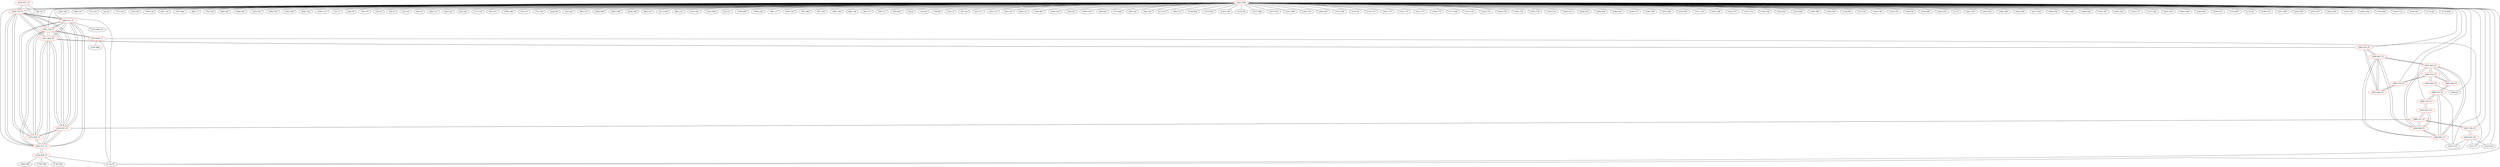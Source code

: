 graph {
	276 [label="(276) R37_T1" color=red]
	28 [label="(28) U5"]
	112 [label="(112) U8"]
	281 [label="(281) T19_T1"]
	277 [label="(277) R38_T1" color=red]
	112 [label="(112) U8"]
	274 [label="(274) R80"]
	217 [label="(217) P7"]
	282 [label="(282) T20_T1"]
	278 [label="(278) R39_T1" color=red]
	180 [label="(180) FB4"]
	179 [label="(179) C99"]
	112 [label="(112) U8"]
	178 [label="(178) C98"]
	283 [label="(283) T21_T1"]
	279 [label="(279) R40_T1" color=red]
	292 [label="(292) R51_P1"]
	301 [label="(301) R50_P1"]
	280 [label="(280) T18_T1"]
	283 [label="(283) T21_T1"]
	282 [label="(282) T20_T1"]
	281 [label="(281) T19_T1"]
	280 [label="(280) T18_T1" color=red]
	275 [label="(275) R36_T1"]
	292 [label="(292) R51_P1"]
	301 [label="(301) R50_P1"]
	283 [label="(283) T21_T1"]
	282 [label="(282) T20_T1"]
	281 [label="(281) T19_T1"]
	279 [label="(279) R40_T1"]
	281 [label="(281) T19_T1" color=red]
	276 [label="(276) R37_T1"]
	292 [label="(292) R51_P1"]
	301 [label="(301) R50_P1"]
	280 [label="(280) T18_T1"]
	283 [label="(283) T21_T1"]
	282 [label="(282) T20_T1"]
	279 [label="(279) R40_T1"]
	282 [label="(282) T20_T1" color=red]
	277 [label="(277) R38_T1"]
	292 [label="(292) R51_P1"]
	301 [label="(301) R50_P1"]
	280 [label="(280) T18_T1"]
	283 [label="(283) T21_T1"]
	281 [label="(281) T19_T1"]
	279 [label="(279) R40_T1"]
	283 [label="(283) T21_T1" color=red]
	278 [label="(278) R39_T1"]
	292 [label="(292) R51_P1"]
	301 [label="(301) R50_P1"]
	280 [label="(280) T18_T1"]
	282 [label="(282) T20_T1"]
	281 [label="(281) T19_T1"]
	279 [label="(279) R40_T1"]
	284 [label="(284) T23_P1" color=red]
	294 [label="(294) R48_P1"]
	297 [label="(297) R43_P1"]
	285 [label="(285) T24_P1"]
	290 [label="(290) R44_P1"]
	285 [label="(285) T24_P1" color=red]
	291 [label="(291) R46_P1"]
	284 [label="(284) T23_P1"]
	286 [label="(286) T27_P1" color=red]
	292 [label="(292) R51_P1"]
	287 [label="(287) T28_P1"]
	295 [label="(295) R53_P1"]
	298 [label="(298) R49_P1"]
	287 [label="(287) T28_P1" color=red]
	293 [label="(293) R52_P1"]
	286 [label="(286) T27_P1"]
	288 [label="(288) T25_P1" color=red]
	289 [label="(289) T29_P1"]
	294 [label="(294) R48_P1"]
	296 [label="(296) R45_P1"]
	195 [label="(195) U14"]
	289 [label="(289) T29_P1" color=red]
	288 [label="(288) T25_P1"]
	295 [label="(295) R53_P1"]
	290 [label="(290) R44_P1" color=red]
	209 [label="(209) J2"]
	284 [label="(284) T23_P1"]
	291 [label="(291) R46_P1" color=red]
	299 [label="(299) T26_P1"]
	300 [label="(300) R47_P1"]
	285 [label="(285) T24_P1"]
	292 [label="(292) R51_P1" color=red]
	286 [label="(286) T27_P1"]
	301 [label="(301) R50_P1"]
	280 [label="(280) T18_T1"]
	283 [label="(283) T21_T1"]
	282 [label="(282) T20_T1"]
	281 [label="(281) T19_T1"]
	279 [label="(279) R40_T1"]
	293 [label="(293) R52_P1" color=red]
	235 [label="(235) D14"]
	217 [label="(217) P7"]
	112 [label="(112) U8"]
	195 [label="(195) U14"]
	287 [label="(287) T28_P1"]
	294 [label="(294) R48_P1" color=red]
	288 [label="(288) T25_P1"]
	284 [label="(284) T23_P1"]
	297 [label="(297) R43_P1"]
	295 [label="(295) R53_P1" color=red]
	289 [label="(289) T29_P1"]
	286 [label="(286) T27_P1"]
	298 [label="(298) R49_P1"]
	296 [label="(296) R45_P1" color=red]
	300 [label="(300) R47_P1"]
	297 [label="(297) R43_P1"]
	298 [label="(298) R49_P1"]
	288 [label="(288) T25_P1"]
	195 [label="(195) U14"]
	297 [label="(297) R43_P1" color=red]
	294 [label="(294) R48_P1"]
	284 [label="(284) T23_P1"]
	300 [label="(300) R47_P1"]
	296 [label="(296) R45_P1"]
	298 [label="(298) R49_P1"]
	298 [label="(298) R49_P1" color=red]
	300 [label="(300) R47_P1"]
	296 [label="(296) R45_P1"]
	297 [label="(297) R43_P1"]
	286 [label="(286) T27_P1"]
	295 [label="(295) R53_P1"]
	299 [label="(299) T26_P1" color=red]
	301 [label="(301) R50_P1"]
	291 [label="(291) R46_P1"]
	300 [label="(300) R47_P1"]
	300 [label="(300) R47_P1" color=red]
	296 [label="(296) R45_P1"]
	297 [label="(297) R43_P1"]
	298 [label="(298) R49_P1"]
	299 [label="(299) T26_P1"]
	291 [label="(291) R46_P1"]
	301 [label="(301) R50_P1" color=red]
	299 [label="(299) T26_P1"]
	292 [label="(292) R51_P1"]
	280 [label="(280) T18_T1"]
	283 [label="(283) T21_T1"]
	282 [label="(282) T20_T1"]
	281 [label="(281) T19_T1"]
	279 [label="(279) R40_T1"]
	302 [label="(302) GND" color=red]
	82 [label="(82) C65"]
	80 [label="(80) C47"]
	73 [label="(73) C10"]
	2 [label="(2) C6"]
	77 [label="(77) C26"]
	78 [label="(78) C36"]
	79 [label="(79) C39"]
	85 [label="(85) C55"]
	207 [label="(207) R61"]
	68 [label="(68) U7"]
	76 [label="(76) C28"]
	84 [label="(84) C62"]
	188 [label="(188) C85"]
	187 [label="(187) C81"]
	186 [label="(186) C83"]
	185 [label="(185) C84"]
	194 [label="(194) C82"]
	190 [label="(190) U13"]
	31 [label="(31) C7"]
	29 [label="(29) C8"]
	191 [label="(191) P5"]
	25 [label="(25) P2"]
	24 [label="(24) P3"]
	22 [label="(22) U4"]
	30 [label="(30) C9"]
	209 [label="(209) J2"]
	195 [label="(195) U14"]
	64 [label="(64) C21"]
	65 [label="(65) C24"]
	83 [label="(83) C63"]
	71 [label="(71) C14"]
	81 [label="(81) C51"]
	189 [label="(189) C86"]
	74 [label="(74) C27"]
	75 [label="(75) C29"]
	202 [label="(202) P6"]
	112 [label="(112) U8"]
	91 [label="(91) C45"]
	90 [label="(90) C35"]
	206 [label="(206) C89"]
	205 [label="(205) C88"]
	204 [label="(204) C90"]
	88 [label="(88) C41"]
	211 [label="(211) C95"]
	86 [label="(86) C53"]
	212 [label="(212) C91"]
	102 [label="(102) SW1"]
	23 [label="(23) U2"]
	100 [label="(100) R49"]
	198 [label="(198) C92"]
	96 [label="(96) C77"]
	199 [label="(199) C93"]
	95 [label="(95) SW2"]
	87 [label="(87) C50"]
	196 [label="(196) C94"]
	28 [label="(28) U5"]
	89 [label="(89) C38"]
	40 [label="(40) C15"]
	39 [label="(39) C17"]
	45 [label="(45) R35"]
	33 [label="(33) J1"]
	19 [label="(19) R2"]
	18 [label="(18) R8"]
	10 [label="(10) C3"]
	67 [label="(67) U6"]
	41 [label="(41) C11"]
	43 [label="(43) C13"]
	55 [label="(55) C18"]
	60 [label="(60) C23"]
	106 [label="(106) R37"]
	104 [label="(104) C67"]
	105 [label="(105) D2"]
	109 [label="(109) U10"]
	38 [label="(38) C16"]
	37 [label="(37) R29"]
	59 [label="(59) C22"]
	58 [label="(58) C20"]
	57 [label="(57) C19"]
	56 [label="(56) C12"]
	119 [label="(119) R50"]
	115 [label="(115) R43"]
	143 [label="(143) C30"]
	113 [label="(113) U9"]
	257 [label="(257) D48"]
	147 [label="(147) C52"]
	231 [label="(231) D46"]
	144 [label="(144) C25"]
	256 [label="(256) D43"]
	123 [label="(123) C69"]
	135 [label="(135) P4"]
	133 [label="(133) U11"]
	141 [label="(141) C31"]
	132 [label="(132) C72"]
	131 [label="(131) C71"]
	130 [label="(130) C79"]
	117 [label="(117) C68"]
	121 [label="(121) C75"]
	142 [label="(142) C32"]
	164 [label="(164) C76"]
	165 [label="(165) C74"]
	167 [label="(167) C78"]
	145 [label="(145) C34"]
	260 [label="(260) D12"]
	258 [label="(258) D53"]
	259 [label="(259) D58"]
	146 [label="(146) C40"]
	124 [label="(124) C73"]
	169 [label="(169) C80"]
	253 [label="(253) D29"]
	234 [label="(234) D61"]
	151 [label="(151) C61"]
	155 [label="(155) C48"]
	152 [label="(152) C57"]
	153 [label="(153) C54"]
	154 [label="(154) C49"]
	232 [label="(232) D51"]
	233 [label="(233) D56"]
	149 [label="(149) C66"]
	150 [label="(150) C64"]
	217 [label="(217) P7"]
	129 [label="(129) D6"]
	127 [label="(127) D5"]
	126 [label="(126) C46"]
	139 [label="(139) C70"]
	140 [label="(140) D4"]
	250 [label="(250) D60"]
	249 [label="(249) D55"]
	1 [label="(1) P1"]
	243 [label="(243) D10"]
	242 [label="(242) D54"]
	248 [label="(248) D50"]
	238 [label="(238) D30"]
	237 [label="(237) D25"]
	246 [label="(246) D34"]
	247 [label="(247) D45"]
	244 [label="(244) D18"]
	192 [label="(192) C87"]
	245 [label="(245) D22"]
	156 [label="(156) C37"]
	157 [label="(157) C42"]
	261 [label="(261) D19"]
	241 [label="(241) D49"]
	240 [label="(240) D38"]
	239 [label="(239) D33"]
	174 [label="(174) R47"]
	173 [label="(173) Q1"]
	158 [label="(158) C33"]
	251 [label="(251) D16"]
	252 [label="(252) D24"]
	255 [label="(255) D37"]
	254 [label="(254) D32"]
	159 [label="(159) C43"]
	160 [label="(160) C44"]
	176 [label="(176) FB2"]
	163 [label="(163) U12"]
	235 [label="(235) D14"]
	236 [label="(236) D17"]
	171 [label="(171) Q2"]
	172 [label="(172) R58"]
	282 [label="(282) T20_T1"]
	281 [label="(281) T19_T1"]
	280 [label="(280) T18_T1"]
	283 [label="(283) T21_T1"]
	299 [label="(299) T26_P1"]
	285 [label="(285) T24_P1"]
	289 [label="(289) T29_P1"]
	287 [label="(287) T28_P1"]
	276 -- 28
	276 -- 112
	276 -- 281
	277 -- 112
	277 -- 274
	277 -- 217
	277 -- 282
	278 -- 180
	278 -- 179
	278 -- 112
	278 -- 178
	278 -- 283
	279 -- 292
	279 -- 301
	279 -- 280
	279 -- 283
	279 -- 282
	279 -- 281
	280 -- 275
	280 -- 292
	280 -- 301
	280 -- 283
	280 -- 282
	280 -- 281
	280 -- 279
	281 -- 276
	281 -- 292
	281 -- 301
	281 -- 280
	281 -- 283
	281 -- 282
	281 -- 279
	282 -- 277
	282 -- 292
	282 -- 301
	282 -- 280
	282 -- 283
	282 -- 281
	282 -- 279
	283 -- 278
	283 -- 292
	283 -- 301
	283 -- 280
	283 -- 282
	283 -- 281
	283 -- 279
	284 -- 294
	284 -- 297
	284 -- 285
	284 -- 290
	285 -- 291
	285 -- 284
	286 -- 292
	286 -- 287
	286 -- 295
	286 -- 298
	287 -- 293
	287 -- 286
	288 -- 289
	288 -- 294
	288 -- 296
	288 -- 195
	289 -- 288
	289 -- 295
	290 -- 209
	290 -- 284
	291 -- 299
	291 -- 300
	291 -- 285
	292 -- 286
	292 -- 301
	292 -- 280
	292 -- 283
	292 -- 282
	292 -- 281
	292 -- 279
	293 -- 235
	293 -- 217
	293 -- 112
	293 -- 195
	293 -- 287
	294 -- 288
	294 -- 284
	294 -- 297
	295 -- 289
	295 -- 286
	295 -- 298
	296 -- 300
	296 -- 297
	296 -- 298
	296 -- 288
	296 -- 195
	297 -- 294
	297 -- 284
	297 -- 300
	297 -- 296
	297 -- 298
	298 -- 300
	298 -- 296
	298 -- 297
	298 -- 286
	298 -- 295
	299 -- 301
	299 -- 291
	299 -- 300
	300 -- 296
	300 -- 297
	300 -- 298
	300 -- 299
	300 -- 291
	301 -- 299
	301 -- 292
	301 -- 280
	301 -- 283
	301 -- 282
	301 -- 281
	301 -- 279
	302 -- 82
	302 -- 80
	302 -- 73
	302 -- 2
	302 -- 77
	302 -- 78
	302 -- 79
	302 -- 85
	302 -- 207
	302 -- 68
	302 -- 76
	302 -- 84
	302 -- 188
	302 -- 187
	302 -- 186
	302 -- 185
	302 -- 194
	302 -- 190
	302 -- 31
	302 -- 29
	302 -- 191
	302 -- 25
	302 -- 24
	302 -- 22
	302 -- 30
	302 -- 209
	302 -- 195
	302 -- 64
	302 -- 65
	302 -- 83
	302 -- 71
	302 -- 81
	302 -- 189
	302 -- 74
	302 -- 75
	302 -- 202
	302 -- 112
	302 -- 91
	302 -- 90
	302 -- 206
	302 -- 205
	302 -- 204
	302 -- 88
	302 -- 211
	302 -- 86
	302 -- 212
	302 -- 102
	302 -- 23
	302 -- 100
	302 -- 198
	302 -- 96
	302 -- 199
	302 -- 95
	302 -- 87
	302 -- 196
	302 -- 28
	302 -- 89
	302 -- 40
	302 -- 39
	302 -- 45
	302 -- 33
	302 -- 19
	302 -- 18
	302 -- 10
	302 -- 67
	302 -- 41
	302 -- 43
	302 -- 55
	302 -- 60
	302 -- 106
	302 -- 104
	302 -- 105
	302 -- 109
	302 -- 38
	302 -- 37
	302 -- 59
	302 -- 58
	302 -- 57
	302 -- 56
	302 -- 119
	302 -- 115
	302 -- 143
	302 -- 113
	302 -- 257
	302 -- 147
	302 -- 231
	302 -- 144
	302 -- 256
	302 -- 123
	302 -- 135
	302 -- 133
	302 -- 141
	302 -- 132
	302 -- 131
	302 -- 130
	302 -- 117
	302 -- 121
	302 -- 142
	302 -- 164
	302 -- 165
	302 -- 167
	302 -- 145
	302 -- 260
	302 -- 258
	302 -- 259
	302 -- 146
	302 -- 124
	302 -- 169
	302 -- 253
	302 -- 234
	302 -- 151
	302 -- 155
	302 -- 152
	302 -- 153
	302 -- 154
	302 -- 232
	302 -- 233
	302 -- 149
	302 -- 150
	302 -- 217
	302 -- 129
	302 -- 127
	302 -- 126
	302 -- 139
	302 -- 140
	302 -- 250
	302 -- 249
	302 -- 1
	302 -- 243
	302 -- 242
	302 -- 248
	302 -- 238
	302 -- 237
	302 -- 246
	302 -- 247
	302 -- 244
	302 -- 192
	302 -- 245
	302 -- 156
	302 -- 157
	302 -- 261
	302 -- 241
	302 -- 240
	302 -- 239
	302 -- 174
	302 -- 173
	302 -- 158
	302 -- 251
	302 -- 252
	302 -- 255
	302 -- 254
	302 -- 159
	302 -- 160
	302 -- 176
	302 -- 163
	302 -- 235
	302 -- 236
	302 -- 171
	302 -- 172
	302 -- 282
	302 -- 281
	302 -- 280
	302 -- 283
	302 -- 299
	302 -- 285
	302 -- 289
	302 -- 287
}